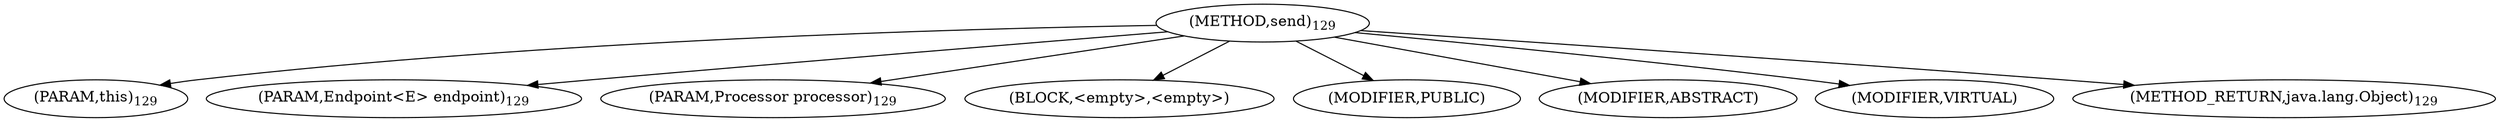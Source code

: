 digraph "send" {  
"116" [label = <(METHOD,send)<SUB>129</SUB>> ]
"117" [label = <(PARAM,this)<SUB>129</SUB>> ]
"118" [label = <(PARAM,Endpoint&lt;E&gt; endpoint)<SUB>129</SUB>> ]
"119" [label = <(PARAM,Processor processor)<SUB>129</SUB>> ]
"120" [label = <(BLOCK,&lt;empty&gt;,&lt;empty&gt;)> ]
"121" [label = <(MODIFIER,PUBLIC)> ]
"122" [label = <(MODIFIER,ABSTRACT)> ]
"123" [label = <(MODIFIER,VIRTUAL)> ]
"124" [label = <(METHOD_RETURN,java.lang.Object)<SUB>129</SUB>> ]
  "116" -> "117" 
  "116" -> "118" 
  "116" -> "119" 
  "116" -> "120" 
  "116" -> "121" 
  "116" -> "122" 
  "116" -> "123" 
  "116" -> "124" 
}

